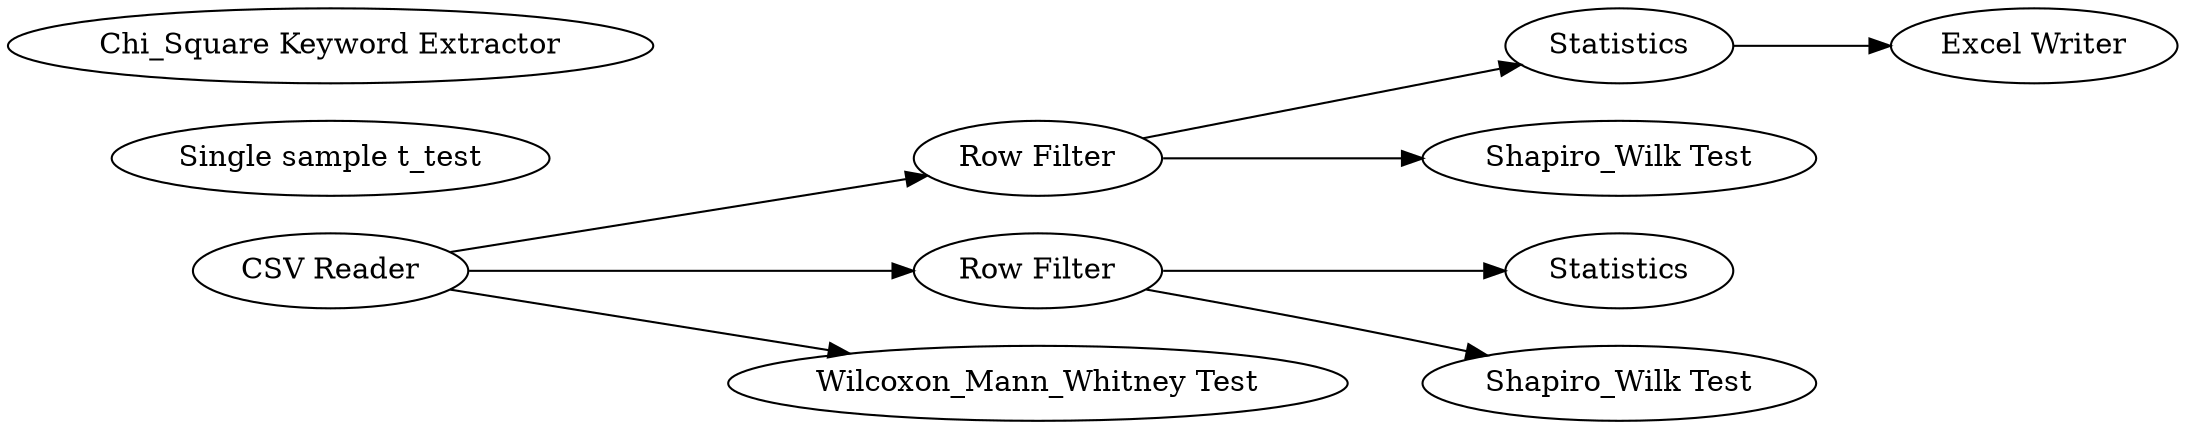 digraph {
	30 [label=Statistics]
	112 [label="Shapiro_Wilk Test"]
	114 [label="Row Filter"]
	116 [label="Single sample t_test"]
	118 [label="CSV Reader"]
	120 [label="Row Filter"]
	121 [label=Statistics]
	122 [label="Excel Writer"]
	123 [label="Shapiro_Wilk Test"]
	125 [label="Wilcoxon_Mann_Whitney Test"]
	126 [label="Chi_Square Keyword Extractor"]
	30 -> 122
	114 -> 30
	114 -> 112
	118 -> 114
	118 -> 120
	118 -> 125
	120 -> 121
	120 -> 123
	rankdir=LR
}
